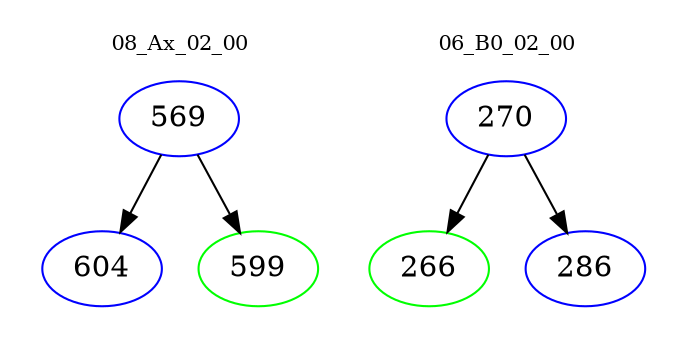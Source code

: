 digraph{
subgraph cluster_0 {
color = white
label = "08_Ax_02_00";
fontsize=10;
T0_569 [label="569", color="blue"]
T0_569 -> T0_604 [color="black"]
T0_604 [label="604", color="blue"]
T0_569 -> T0_599 [color="black"]
T0_599 [label="599", color="green"]
}
subgraph cluster_1 {
color = white
label = "06_B0_02_00";
fontsize=10;
T1_270 [label="270", color="blue"]
T1_270 -> T1_266 [color="black"]
T1_266 [label="266", color="green"]
T1_270 -> T1_286 [color="black"]
T1_286 [label="286", color="blue"]
}
}
